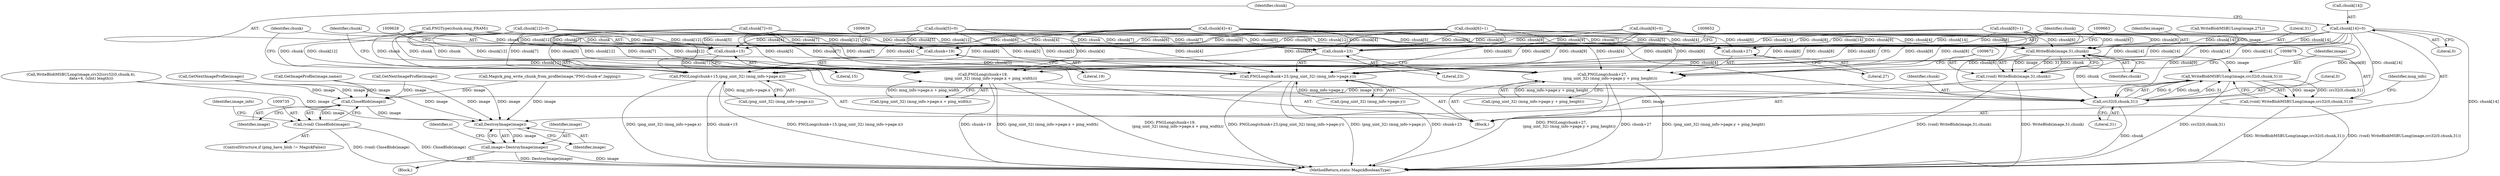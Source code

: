 digraph "0_ImageMagick_816ecab6c532ae086ff4186b3eaf4aa7092d536f@array" {
"1009618" [label="(Call,chunk[14]=0)"];
"1009623" [label="(Call,PNGLong(chunk+15,(png_uint_32) (mng_info->page.x)))"];
"1009624" [label="(Call,chunk+15)"];
"1009634" [label="(Call,PNGLong(chunk+19,\n             (png_uint_32) (mng_info->page.x + ping_width)))"];
"1009635" [label="(Call,chunk+19)"];
"1009647" [label="(Call,PNGLong(chunk+23,(png_uint_32) (mng_info->page.y)))"];
"1009648" [label="(Call,chunk+23)"];
"1009658" [label="(Call,PNGLong(chunk+27,\n             (png_uint_32) (mng_info->page.y + ping_height)))"];
"1009659" [label="(Call,chunk+27)"];
"1009673" [label="(Call,WriteBlob(image,31,chunk))"];
"1009671" [label="(Call,(void) WriteBlob(image,31,chunk))"];
"1009679" [label="(Call,WriteBlobMSBULong(image,crc32(0,chunk,31)))"];
"1009677" [label="(Call,(void) WriteBlobMSBULong(image,crc32(0,chunk,31)))"];
"1009736" [label="(Call,CloseBlob(image))"];
"1009734" [label="(Call,(void) CloseBlob(image))"];
"1009744" [label="(Call,DestroyImage(image))"];
"1009742" [label="(Call,image=DestroyImage(image))"];
"1009681" [label="(Call,crc32(0,chunk,31))"];
"1009687" [label="(Identifier,mng_info)"];
"1009618" [label="(Call,chunk[14]=0)"];
"1009650" [label="(Literal,23)"];
"1009742" [label="(Call,image=DestroyImage(image))"];
"1009660" [label="(Identifier,chunk)"];
"1009674" [label="(Identifier,image)"];
"1009636" [label="(Identifier,chunk)"];
"1009681" [label="(Call,crc32(0,chunk,31))"];
"1009748" [label="(Identifier,s)"];
"1009677" [label="(Call,(void) WriteBlobMSBULong(image,crc32(0,chunk,31)))"];
"1009684" [label="(Literal,31)"];
"1009591" [label="(Call,chunk[6]=1)"];
"1009779" [label="(MethodReturn,static MagickBooleanType)"];
"1009736" [label="(Call,CloseBlob(image))"];
"1009673" [label="(Call,WriteBlob(image,31,chunk))"];
"1009571" [label="(Call,WriteBlobMSBULong(image,27L))"];
"1009671" [label="(Call,(void) WriteBlob(image,31,chunk))"];
"1009730" [label="(ControlStructure,if (ping_have_blob != MagickFalse))"];
"1009397" [label="(Call,GetNextImageProfile(image))"];
"1009649" [label="(Identifier,chunk)"];
"1009491" [label="(Call,WriteBlobMSBULong(image,crc32(crc32(0,chunk,4),\n                 data+6, (uInt) length)))"];
"1009601" [label="(Call,chunk[8]=1)"];
"1009596" [label="(Call,chunk[7]=0)"];
"1009682" [label="(Literal,0)"];
"1009581" [label="(Call,chunk[4]=4)"];
"1009634" [label="(Call,PNGLong(chunk+19,\n             (png_uint_32) (mng_info->page.x + ping_width)))"];
"1009574" [label="(Call,PNGType(chunk,mng_FRAM))"];
"1009737" [label="(Identifier,image)"];
"1009638" [label="(Call,(png_uint_32) (mng_info->page.x + ping_width))"];
"1009675" [label="(Literal,31)"];
"1009622" [label="(Literal,0)"];
"1009567" [label="(Block,)"];
"1009635" [label="(Call,chunk+19)"];
"1009662" [label="(Call,(png_uint_32) (mng_info->page.y + ping_height))"];
"1009679" [label="(Call,WriteBlobMSBULong(image,crc32(0,chunk,31)))"];
"1009623" [label="(Call,PNGLong(chunk+15,(png_uint_32) (mng_info->page.x)))"];
"1009659" [label="(Call,chunk+27)"];
"1008082" [label="(Call,chunk[12]=0)"];
"1009378" [label="(Call,Magick_png_write_chunk_from_profile(image,\"PNG-chunk-e\",logging))"];
"1009647" [label="(Call,PNGLong(chunk+23,(png_uint_32) (mng_info->page.y)))"];
"1009680" [label="(Identifier,image)"];
"1009415" [label="(Call,GetImageProfile(image,name))"];
"1009739" [label="(Identifier,image_info)"];
"1000223" [label="(Block,)"];
"1009625" [label="(Identifier,chunk)"];
"1009637" [label="(Literal,19)"];
"1009734" [label="(Call,(void) CloseBlob(image))"];
"1009648" [label="(Call,chunk+23)"];
"1009658" [label="(Call,PNGLong(chunk+27,\n             (png_uint_32) (mng_info->page.y + ping_height)))"];
"1009743" [label="(Identifier,image)"];
"1009511" [label="(Call,GetNextImageProfile(image))"];
"1009745" [label="(Identifier,image)"];
"1009624" [label="(Call,chunk+15)"];
"1009619" [label="(Call,chunk[14])"];
"1009651" [label="(Call,(png_uint_32) (mng_info->page.y))"];
"1009744" [label="(Call,DestroyImage(image))"];
"1009661" [label="(Literal,27)"];
"1009683" [label="(Identifier,chunk)"];
"1009676" [label="(Identifier,chunk)"];
"1009626" [label="(Literal,15)"];
"1009606" [label="(Call,chunk[9]=0)"];
"1009586" [label="(Call,chunk[5]=0)"];
"1009627" [label="(Call,(png_uint_32) (mng_info->page.x))"];
"1009618" -> "1009567"  [label="AST: "];
"1009618" -> "1009622"  [label="CFG: "];
"1009619" -> "1009618"  [label="AST: "];
"1009622" -> "1009618"  [label="AST: "];
"1009625" -> "1009618"  [label="CFG: "];
"1009618" -> "1009779"  [label="DDG: chunk[14]"];
"1009618" -> "1009623"  [label="DDG: chunk[14]"];
"1009618" -> "1009624"  [label="DDG: chunk[14]"];
"1009618" -> "1009634"  [label="DDG: chunk[14]"];
"1009618" -> "1009635"  [label="DDG: chunk[14]"];
"1009618" -> "1009647"  [label="DDG: chunk[14]"];
"1009618" -> "1009648"  [label="DDG: chunk[14]"];
"1009618" -> "1009658"  [label="DDG: chunk[14]"];
"1009618" -> "1009659"  [label="DDG: chunk[14]"];
"1009618" -> "1009673"  [label="DDG: chunk[14]"];
"1009618" -> "1009681"  [label="DDG: chunk[14]"];
"1009623" -> "1009567"  [label="AST: "];
"1009623" -> "1009627"  [label="CFG: "];
"1009624" -> "1009623"  [label="AST: "];
"1009627" -> "1009623"  [label="AST: "];
"1009636" -> "1009623"  [label="CFG: "];
"1009623" -> "1009779"  [label="DDG: (png_uint_32) (mng_info->page.x)"];
"1009623" -> "1009779"  [label="DDG: chunk+15"];
"1009623" -> "1009779"  [label="DDG: PNGLong(chunk+15,(png_uint_32) (mng_info->page.x))"];
"1009601" -> "1009623"  [label="DDG: chunk[8]"];
"1008082" -> "1009623"  [label="DDG: chunk[12]"];
"1009596" -> "1009623"  [label="DDG: chunk[7]"];
"1009581" -> "1009623"  [label="DDG: chunk[4]"];
"1009586" -> "1009623"  [label="DDG: chunk[5]"];
"1009591" -> "1009623"  [label="DDG: chunk[6]"];
"1009606" -> "1009623"  [label="DDG: chunk[9]"];
"1009574" -> "1009623"  [label="DDG: chunk"];
"1009627" -> "1009623"  [label="DDG: mng_info->page.x"];
"1009624" -> "1009626"  [label="CFG: "];
"1009625" -> "1009624"  [label="AST: "];
"1009626" -> "1009624"  [label="AST: "];
"1009628" -> "1009624"  [label="CFG: "];
"1009601" -> "1009624"  [label="DDG: chunk[8]"];
"1008082" -> "1009624"  [label="DDG: chunk[12]"];
"1009596" -> "1009624"  [label="DDG: chunk[7]"];
"1009581" -> "1009624"  [label="DDG: chunk[4]"];
"1009586" -> "1009624"  [label="DDG: chunk[5]"];
"1009591" -> "1009624"  [label="DDG: chunk[6]"];
"1009606" -> "1009624"  [label="DDG: chunk[9]"];
"1009574" -> "1009624"  [label="DDG: chunk"];
"1009634" -> "1009567"  [label="AST: "];
"1009634" -> "1009638"  [label="CFG: "];
"1009635" -> "1009634"  [label="AST: "];
"1009638" -> "1009634"  [label="AST: "];
"1009649" -> "1009634"  [label="CFG: "];
"1009634" -> "1009779"  [label="DDG: PNGLong(chunk+19,\n             (png_uint_32) (mng_info->page.x + ping_width))"];
"1009634" -> "1009779"  [label="DDG: chunk+19"];
"1009634" -> "1009779"  [label="DDG: (png_uint_32) (mng_info->page.x + ping_width)"];
"1009601" -> "1009634"  [label="DDG: chunk[8]"];
"1008082" -> "1009634"  [label="DDG: chunk[12]"];
"1009596" -> "1009634"  [label="DDG: chunk[7]"];
"1009581" -> "1009634"  [label="DDG: chunk[4]"];
"1009586" -> "1009634"  [label="DDG: chunk[5]"];
"1009591" -> "1009634"  [label="DDG: chunk[6]"];
"1009606" -> "1009634"  [label="DDG: chunk[9]"];
"1009574" -> "1009634"  [label="DDG: chunk"];
"1009638" -> "1009634"  [label="DDG: mng_info->page.x + ping_width"];
"1009635" -> "1009637"  [label="CFG: "];
"1009636" -> "1009635"  [label="AST: "];
"1009637" -> "1009635"  [label="AST: "];
"1009639" -> "1009635"  [label="CFG: "];
"1009601" -> "1009635"  [label="DDG: chunk[8]"];
"1008082" -> "1009635"  [label="DDG: chunk[12]"];
"1009596" -> "1009635"  [label="DDG: chunk[7]"];
"1009581" -> "1009635"  [label="DDG: chunk[4]"];
"1009586" -> "1009635"  [label="DDG: chunk[5]"];
"1009591" -> "1009635"  [label="DDG: chunk[6]"];
"1009606" -> "1009635"  [label="DDG: chunk[9]"];
"1009574" -> "1009635"  [label="DDG: chunk"];
"1009647" -> "1009567"  [label="AST: "];
"1009647" -> "1009651"  [label="CFG: "];
"1009648" -> "1009647"  [label="AST: "];
"1009651" -> "1009647"  [label="AST: "];
"1009660" -> "1009647"  [label="CFG: "];
"1009647" -> "1009779"  [label="DDG: PNGLong(chunk+23,(png_uint_32) (mng_info->page.y))"];
"1009647" -> "1009779"  [label="DDG: (png_uint_32) (mng_info->page.y)"];
"1009647" -> "1009779"  [label="DDG: chunk+23"];
"1009601" -> "1009647"  [label="DDG: chunk[8]"];
"1008082" -> "1009647"  [label="DDG: chunk[12]"];
"1009596" -> "1009647"  [label="DDG: chunk[7]"];
"1009581" -> "1009647"  [label="DDG: chunk[4]"];
"1009586" -> "1009647"  [label="DDG: chunk[5]"];
"1009591" -> "1009647"  [label="DDG: chunk[6]"];
"1009606" -> "1009647"  [label="DDG: chunk[9]"];
"1009574" -> "1009647"  [label="DDG: chunk"];
"1009651" -> "1009647"  [label="DDG: mng_info->page.y"];
"1009648" -> "1009650"  [label="CFG: "];
"1009649" -> "1009648"  [label="AST: "];
"1009650" -> "1009648"  [label="AST: "];
"1009652" -> "1009648"  [label="CFG: "];
"1009601" -> "1009648"  [label="DDG: chunk[8]"];
"1008082" -> "1009648"  [label="DDG: chunk[12]"];
"1009596" -> "1009648"  [label="DDG: chunk[7]"];
"1009581" -> "1009648"  [label="DDG: chunk[4]"];
"1009586" -> "1009648"  [label="DDG: chunk[5]"];
"1009591" -> "1009648"  [label="DDG: chunk[6]"];
"1009606" -> "1009648"  [label="DDG: chunk[9]"];
"1009574" -> "1009648"  [label="DDG: chunk"];
"1009658" -> "1009567"  [label="AST: "];
"1009658" -> "1009662"  [label="CFG: "];
"1009659" -> "1009658"  [label="AST: "];
"1009662" -> "1009658"  [label="AST: "];
"1009672" -> "1009658"  [label="CFG: "];
"1009658" -> "1009779"  [label="DDG: (png_uint_32) (mng_info->page.y + ping_height)"];
"1009658" -> "1009779"  [label="DDG: PNGLong(chunk+27,\n             (png_uint_32) (mng_info->page.y + ping_height))"];
"1009658" -> "1009779"  [label="DDG: chunk+27"];
"1009601" -> "1009658"  [label="DDG: chunk[8]"];
"1008082" -> "1009658"  [label="DDG: chunk[12]"];
"1009596" -> "1009658"  [label="DDG: chunk[7]"];
"1009581" -> "1009658"  [label="DDG: chunk[4]"];
"1009586" -> "1009658"  [label="DDG: chunk[5]"];
"1009591" -> "1009658"  [label="DDG: chunk[6]"];
"1009606" -> "1009658"  [label="DDG: chunk[9]"];
"1009574" -> "1009658"  [label="DDG: chunk"];
"1009662" -> "1009658"  [label="DDG: mng_info->page.y + ping_height"];
"1009659" -> "1009661"  [label="CFG: "];
"1009660" -> "1009659"  [label="AST: "];
"1009661" -> "1009659"  [label="AST: "];
"1009663" -> "1009659"  [label="CFG: "];
"1009601" -> "1009659"  [label="DDG: chunk[8]"];
"1008082" -> "1009659"  [label="DDG: chunk[12]"];
"1009596" -> "1009659"  [label="DDG: chunk[7]"];
"1009581" -> "1009659"  [label="DDG: chunk[4]"];
"1009586" -> "1009659"  [label="DDG: chunk[5]"];
"1009591" -> "1009659"  [label="DDG: chunk[6]"];
"1009606" -> "1009659"  [label="DDG: chunk[9]"];
"1009574" -> "1009659"  [label="DDG: chunk"];
"1009673" -> "1009671"  [label="AST: "];
"1009673" -> "1009676"  [label="CFG: "];
"1009674" -> "1009673"  [label="AST: "];
"1009675" -> "1009673"  [label="AST: "];
"1009676" -> "1009673"  [label="AST: "];
"1009671" -> "1009673"  [label="CFG: "];
"1009673" -> "1009671"  [label="DDG: image"];
"1009673" -> "1009671"  [label="DDG: 31"];
"1009673" -> "1009671"  [label="DDG: chunk"];
"1009571" -> "1009673"  [label="DDG: image"];
"1009601" -> "1009673"  [label="DDG: chunk[8]"];
"1009596" -> "1009673"  [label="DDG: chunk[7]"];
"1009581" -> "1009673"  [label="DDG: chunk[4]"];
"1009586" -> "1009673"  [label="DDG: chunk[5]"];
"1008082" -> "1009673"  [label="DDG: chunk[12]"];
"1009591" -> "1009673"  [label="DDG: chunk[6]"];
"1009606" -> "1009673"  [label="DDG: chunk[9]"];
"1009574" -> "1009673"  [label="DDG: chunk"];
"1009673" -> "1009679"  [label="DDG: image"];
"1009673" -> "1009681"  [label="DDG: chunk"];
"1009671" -> "1009567"  [label="AST: "];
"1009672" -> "1009671"  [label="AST: "];
"1009678" -> "1009671"  [label="CFG: "];
"1009671" -> "1009779"  [label="DDG: WriteBlob(image,31,chunk)"];
"1009671" -> "1009779"  [label="DDG: (void) WriteBlob(image,31,chunk)"];
"1009679" -> "1009677"  [label="AST: "];
"1009679" -> "1009681"  [label="CFG: "];
"1009680" -> "1009679"  [label="AST: "];
"1009681" -> "1009679"  [label="AST: "];
"1009677" -> "1009679"  [label="CFG: "];
"1009679" -> "1009779"  [label="DDG: crc32(0,chunk,31)"];
"1009679" -> "1009677"  [label="DDG: image"];
"1009679" -> "1009677"  [label="DDG: crc32(0,chunk,31)"];
"1009681" -> "1009679"  [label="DDG: 0"];
"1009681" -> "1009679"  [label="DDG: chunk"];
"1009681" -> "1009679"  [label="DDG: 31"];
"1009679" -> "1009736"  [label="DDG: image"];
"1009679" -> "1009744"  [label="DDG: image"];
"1009677" -> "1009567"  [label="AST: "];
"1009678" -> "1009677"  [label="AST: "];
"1009687" -> "1009677"  [label="CFG: "];
"1009677" -> "1009779"  [label="DDG: WriteBlobMSBULong(image,crc32(0,chunk,31))"];
"1009677" -> "1009779"  [label="DDG: (void) WriteBlobMSBULong(image,crc32(0,chunk,31))"];
"1009736" -> "1009734"  [label="AST: "];
"1009736" -> "1009737"  [label="CFG: "];
"1009737" -> "1009736"  [label="AST: "];
"1009734" -> "1009736"  [label="CFG: "];
"1009736" -> "1009734"  [label="DDG: image"];
"1009511" -> "1009736"  [label="DDG: image"];
"1009378" -> "1009736"  [label="DDG: image"];
"1009397" -> "1009736"  [label="DDG: image"];
"1009415" -> "1009736"  [label="DDG: image"];
"1009491" -> "1009736"  [label="DDG: image"];
"1009736" -> "1009744"  [label="DDG: image"];
"1009734" -> "1009730"  [label="AST: "];
"1009735" -> "1009734"  [label="AST: "];
"1009739" -> "1009734"  [label="CFG: "];
"1009734" -> "1009779"  [label="DDG: CloseBlob(image)"];
"1009734" -> "1009779"  [label="DDG: (void) CloseBlob(image)"];
"1009744" -> "1009742"  [label="AST: "];
"1009744" -> "1009745"  [label="CFG: "];
"1009745" -> "1009744"  [label="AST: "];
"1009742" -> "1009744"  [label="CFG: "];
"1009744" -> "1009742"  [label="DDG: image"];
"1009511" -> "1009744"  [label="DDG: image"];
"1009378" -> "1009744"  [label="DDG: image"];
"1009397" -> "1009744"  [label="DDG: image"];
"1009415" -> "1009744"  [label="DDG: image"];
"1009491" -> "1009744"  [label="DDG: image"];
"1009742" -> "1000223"  [label="AST: "];
"1009743" -> "1009742"  [label="AST: "];
"1009748" -> "1009742"  [label="CFG: "];
"1009742" -> "1009779"  [label="DDG: image"];
"1009742" -> "1009779"  [label="DDG: DestroyImage(image)"];
"1009681" -> "1009684"  [label="CFG: "];
"1009682" -> "1009681"  [label="AST: "];
"1009683" -> "1009681"  [label="AST: "];
"1009684" -> "1009681"  [label="AST: "];
"1009681" -> "1009779"  [label="DDG: chunk"];
"1009601" -> "1009681"  [label="DDG: chunk[8]"];
"1008082" -> "1009681"  [label="DDG: chunk[12]"];
"1009596" -> "1009681"  [label="DDG: chunk[7]"];
"1009581" -> "1009681"  [label="DDG: chunk[4]"];
"1009586" -> "1009681"  [label="DDG: chunk[5]"];
"1009591" -> "1009681"  [label="DDG: chunk[6]"];
"1009606" -> "1009681"  [label="DDG: chunk[9]"];
}

